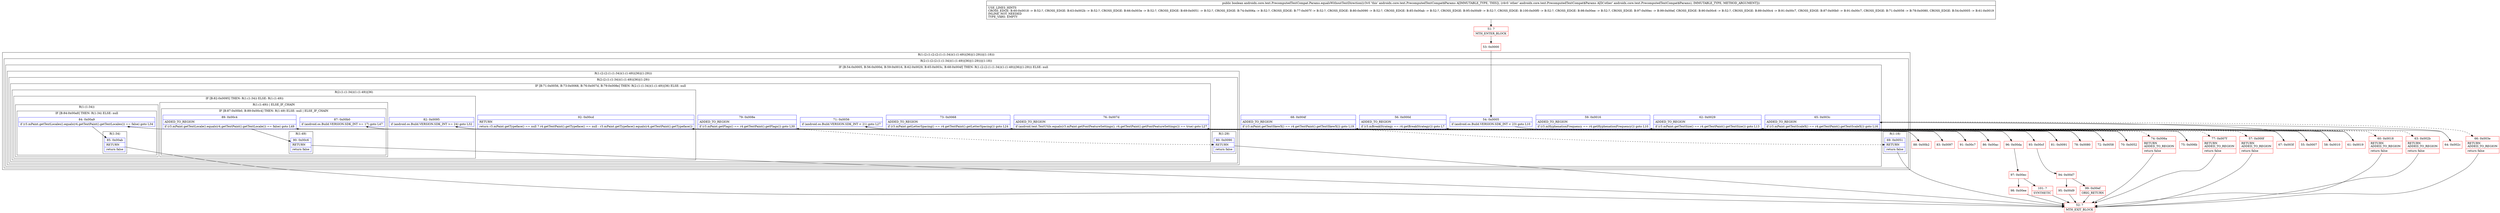 digraph "CFG forandroidx.core.text.PrecomputedTextCompat.Params.equalsWithoutTextDirection(Landroidx\/core\/text\/PrecomputedTextCompat$Params;)Z" {
subgraph cluster_Region_846969245 {
label = "R(1:(2:(1:(2:(2:(1:(1:34))(1:(1:49))|36)|(1:29)))|(1:18)))";
node [shape=record,color=blue];
subgraph cluster_Region_1426444463 {
label = "R(2:(1:(2:(2:(1:(1:34))(1:(1:49))|36)|(1:29)))|(1:18))";
node [shape=record,color=blue];
subgraph cluster_IfRegion_678886268 {
label = "IF [B:54:0x0005, B:56:0x000d, B:59:0x0016, B:62:0x0029, B:65:0x003c, B:68:0x004f] THEN: R(1:(2:(2:(1:(1:34))(1:(1:49))|36)|(1:29))) ELSE: null";
node [shape=record,color=blue];
Node_54 [shape=record,label="{54\:\ 0x0005|if (android.os.Build.VERSION.SDK_INT \< 23) goto L10\l}"];
Node_56 [shape=record,label="{56\:\ 0x000d|ADDED_TO_REGION\l|if (r3.mBreakStrategy == r4.getBreakStrategy()) goto L7\l}"];
Node_59 [shape=record,label="{59\:\ 0x0016|ADDED_TO_REGION\l|if (r3.mHyphenationFrequency == r4.getHyphenationFrequency()) goto L10\l}"];
Node_62 [shape=record,label="{62\:\ 0x0029|ADDED_TO_REGION\l|if (r3.mPaint.getTextSize() == r4.getTextPaint().getTextSize()) goto L13\l}"];
Node_65 [shape=record,label="{65\:\ 0x003c|ADDED_TO_REGION\l|if (r3.mPaint.getTextScaleX() == r4.getTextPaint().getTextScaleX()) goto L16\l}"];
Node_68 [shape=record,label="{68\:\ 0x004f|ADDED_TO_REGION\l|if (r3.mPaint.getTextSkewX() == r4.getTextPaint().getTextSkewX()) goto L19\l}"];
subgraph cluster_Region_311758196 {
label = "R(1:(2:(2:(1:(1:34))(1:(1:49))|36)|(1:29)))";
node [shape=record,color=blue];
subgraph cluster_Region_2102262250 {
label = "R(2:(2:(1:(1:34))(1:(1:49))|36)|(1:29))";
node [shape=record,color=blue];
subgraph cluster_IfRegion_104255044 {
label = "IF [B:71:0x0056, B:73:0x0068, B:76:0x007d, B:79:0x008e] THEN: R(2:(1:(1:34))(1:(1:49))|36) ELSE: null";
node [shape=record,color=blue];
Node_71 [shape=record,label="{71\:\ 0x0056|if (android.os.Build.VERSION.SDK_INT \< 21) goto L27\l}"];
Node_73 [shape=record,label="{73\:\ 0x0068|ADDED_TO_REGION\l|if (r3.mPaint.getLetterSpacing() == r4.getTextPaint().getLetterSpacing()) goto L24\l}"];
Node_76 [shape=record,label="{76\:\ 0x007d|ADDED_TO_REGION\l|if (android.text.TextUtils.equals(r3.mPaint.getFontFeatureSettings(), r4.getTextPaint().getFontFeatureSettings()) == true) goto L27\l}"];
Node_79 [shape=record,label="{79\:\ 0x008e|ADDED_TO_REGION\l|if (r3.mPaint.getFlags() == r4.getTextPaint().getFlags()) goto L30\l}"];
subgraph cluster_Region_419723493 {
label = "R(2:(1:(1:34))(1:(1:49))|36)";
node [shape=record,color=blue];
subgraph cluster_IfRegion_599799836 {
label = "IF [B:82:0x0095] THEN: R(1:(1:34)) ELSE: R(1:(1:49))";
node [shape=record,color=blue];
Node_82 [shape=record,label="{82\:\ 0x0095|if (android.os.Build.VERSION.SDK_INT \>= 24) goto L32\l}"];
subgraph cluster_Region_835716903 {
label = "R(1:(1:34))";
node [shape=record,color=blue];
subgraph cluster_IfRegion_19180471 {
label = "IF [B:84:0x00a9] THEN: R(1:34) ELSE: null";
node [shape=record,color=blue];
Node_84 [shape=record,label="{84\:\ 0x00a9|if (r3.mPaint.getTextLocales().equals(r4.getTextPaint().getTextLocales()) == false) goto L34\l}"];
subgraph cluster_Region_995960870 {
label = "R(1:34)";
node [shape=record,color=blue];
Node_85 [shape=record,label="{85\:\ 0x00ab|RETURN\l|return false\l}"];
}
}
}
subgraph cluster_Region_436205449 {
label = "R(1:(1:49)) | ELSE_IF_CHAIN\l";
node [shape=record,color=blue];
subgraph cluster_IfRegion_682046126 {
label = "IF [B:87:0x00b0, B:89:0x00c4] THEN: R(1:49) ELSE: null | ELSE_IF_CHAIN\l";
node [shape=record,color=blue];
Node_87 [shape=record,label="{87\:\ 0x00b0|if (android.os.Build.VERSION.SDK_INT \>= 17) goto L47\l}"];
Node_89 [shape=record,label="{89\:\ 0x00c4|ADDED_TO_REGION\l|if (r3.mPaint.getTextLocale().equals(r4.getTextPaint().getTextLocale()) == false) goto L49\l}"];
subgraph cluster_Region_209345822 {
label = "R(1:49)";
node [shape=record,color=blue];
Node_90 [shape=record,label="{90\:\ 0x00c6|RETURN\l|return false\l}"];
}
}
}
}
Node_92 [shape=record,label="{92\:\ 0x00cd|RETURN\l|return r3.mPaint.getTypeface() == null ? r4.getTextPaint().getTypeface() == null : r3.mPaint.getTypeface().equals(r4.getTextPaint().getTypeface())\l}"];
}
}
subgraph cluster_Region_1588873391 {
label = "R(1:29)";
node [shape=record,color=blue];
Node_80 [shape=record,label="{80\:\ 0x0090|RETURN\l|return false\l}"];
}
}
}
}
subgraph cluster_Region_949075791 {
label = "R(1:18)";
node [shape=record,color=blue];
Node_69 [shape=record,label="{69\:\ 0x0051|RETURN\l|return false\l}"];
}
}
}
Node_51 [shape=record,color=red,label="{51\:\ ?|MTH_ENTER_BLOCK\l}"];
Node_53 [shape=record,color=red,label="{53\:\ 0x0000}"];
Node_55 [shape=record,color=red,label="{55\:\ 0x0007}"];
Node_57 [shape=record,color=red,label="{57\:\ 0x000f|RETURN\lADDED_TO_REGION\l|return false\l}"];
Node_52 [shape=record,color=red,label="{52\:\ ?|MTH_EXIT_BLOCK\l}"];
Node_58 [shape=record,color=red,label="{58\:\ 0x0010}"];
Node_60 [shape=record,color=red,label="{60\:\ 0x0018|RETURN\lADDED_TO_REGION\l|return false\l}"];
Node_61 [shape=record,color=red,label="{61\:\ 0x0019}"];
Node_63 [shape=record,color=red,label="{63\:\ 0x002b|RETURN\lADDED_TO_REGION\l|return false\l}"];
Node_64 [shape=record,color=red,label="{64\:\ 0x002c}"];
Node_66 [shape=record,color=red,label="{66\:\ 0x003e|RETURN\lADDED_TO_REGION\l|return false\l}"];
Node_67 [shape=record,color=red,label="{67\:\ 0x003f}"];
Node_70 [shape=record,color=red,label="{70\:\ 0x0052}"];
Node_72 [shape=record,color=red,label="{72\:\ 0x0058}"];
Node_74 [shape=record,color=red,label="{74\:\ 0x006a|RETURN\lADDED_TO_REGION\l|return false\l}"];
Node_75 [shape=record,color=red,label="{75\:\ 0x006b}"];
Node_77 [shape=record,color=red,label="{77\:\ 0x007f|RETURN\lADDED_TO_REGION\l|return false\l}"];
Node_78 [shape=record,color=red,label="{78\:\ 0x0080}"];
Node_81 [shape=record,color=red,label="{81\:\ 0x0091}"];
Node_83 [shape=record,color=red,label="{83\:\ 0x0097}"];
Node_91 [shape=record,color=red,label="{91\:\ 0x00c7}"];
Node_93 [shape=record,color=red,label="{93\:\ 0x00cf}"];
Node_94 [shape=record,color=red,label="{94\:\ 0x00d7}"];
Node_95 [shape=record,color=red,label="{95\:\ 0x00d9}"];
Node_99 [shape=record,color=red,label="{99\:\ 0x00ef|ORIG_RETURN\l}"];
Node_96 [shape=record,color=red,label="{96\:\ 0x00da}"];
Node_97 [shape=record,color=red,label="{97\:\ 0x00ec}"];
Node_98 [shape=record,color=red,label="{98\:\ 0x00ee}"];
Node_101 [shape=record,color=red,label="{101\:\ ?|SYNTHETIC\l}"];
Node_86 [shape=record,color=red,label="{86\:\ 0x00ac}"];
Node_88 [shape=record,color=red,label="{88\:\ 0x00b2}"];
MethodNode[shape=record,label="{public boolean androidx.core.text.PrecomputedTextCompat.Params.equalsWithoutTextDirection((r3v0 'this' androidx.core.text.PrecomputedTextCompat$Params A[IMMUTABLE_TYPE, THIS]), (r4v0 'other' androidx.core.text.PrecomputedTextCompat$Params A[D('other' androidx.core.text.PrecomputedTextCompat$Params), IMMUTABLE_TYPE, METHOD_ARGUMENT]))  | USE_LINES_HINTS\lCROSS_EDGE: B:60:0x0018 \-\> B:52:?, CROSS_EDGE: B:63:0x002b \-\> B:52:?, CROSS_EDGE: B:66:0x003e \-\> B:52:?, CROSS_EDGE: B:69:0x0051 \-\> B:52:?, CROSS_EDGE: B:74:0x006a \-\> B:52:?, CROSS_EDGE: B:77:0x007f \-\> B:52:?, CROSS_EDGE: B:80:0x0090 \-\> B:52:?, CROSS_EDGE: B:85:0x00ab \-\> B:52:?, CROSS_EDGE: B:95:0x00d9 \-\> B:52:?, CROSS_EDGE: B:100:0x00f0 \-\> B:52:?, CROSS_EDGE: B:98:0x00ee \-\> B:52:?, CROSS_EDGE: B:97:0x00ec \-\> B:99:0x00ef, CROSS_EDGE: B:90:0x00c6 \-\> B:52:?, CROSS_EDGE: B:89:0x00c4 \-\> B:91:0x00c7, CROSS_EDGE: B:87:0x00b0 \-\> B:91:0x00c7, CROSS_EDGE: B:71:0x0056 \-\> B:78:0x0080, CROSS_EDGE: B:54:0x0005 \-\> B:61:0x0019\lINLINE_NOT_NEEDED\lTYPE_VARS: EMPTY\l}"];
MethodNode -> Node_51;Node_54 -> Node_55[style=dashed];
Node_54 -> Node_61;
Node_56 -> Node_57[style=dashed];
Node_56 -> Node_58;
Node_59 -> Node_60[style=dashed];
Node_59 -> Node_61;
Node_62 -> Node_63[style=dashed];
Node_62 -> Node_64;
Node_65 -> Node_66[style=dashed];
Node_65 -> Node_67;
Node_68 -> Node_69[style=dashed];
Node_68 -> Node_70;
Node_71 -> Node_72[style=dashed];
Node_71 -> Node_78;
Node_73 -> Node_74[style=dashed];
Node_73 -> Node_75;
Node_76 -> Node_77[style=dashed];
Node_76 -> Node_78;
Node_79 -> Node_80[style=dashed];
Node_79 -> Node_81;
Node_82 -> Node_83;
Node_82 -> Node_86[style=dashed];
Node_84 -> Node_85;
Node_84 -> Node_91[style=dashed];
Node_85 -> Node_52;
Node_87 -> Node_88;
Node_87 -> Node_91[style=dashed];
Node_89 -> Node_90;
Node_89 -> Node_91[style=dashed];
Node_90 -> Node_52;
Node_92 -> Node_93;
Node_92 -> Node_96;
Node_80 -> Node_52;
Node_69 -> Node_52;
Node_51 -> Node_53;
Node_53 -> Node_54;
Node_55 -> Node_56;
Node_57 -> Node_52;
Node_58 -> Node_59;
Node_60 -> Node_52;
Node_61 -> Node_62;
Node_63 -> Node_52;
Node_64 -> Node_65;
Node_66 -> Node_52;
Node_67 -> Node_68;
Node_70 -> Node_71;
Node_72 -> Node_73;
Node_74 -> Node_52;
Node_75 -> Node_76;
Node_77 -> Node_52;
Node_78 -> Node_79;
Node_81 -> Node_82;
Node_83 -> Node_84;
Node_91 -> Node_92;
Node_93 -> Node_94;
Node_94 -> Node_95;
Node_94 -> Node_99;
Node_95 -> Node_52;
Node_99 -> Node_52;
Node_96 -> Node_97;
Node_97 -> Node_98;
Node_97 -> Node_101;
Node_98 -> Node_52;
Node_101 -> Node_52;
Node_86 -> Node_87;
Node_88 -> Node_89;
}

